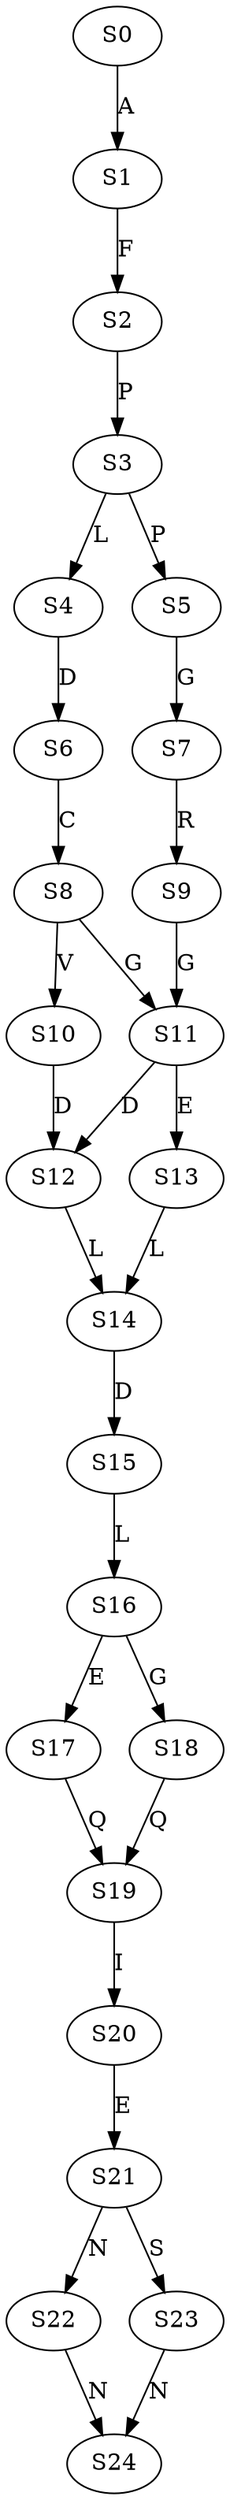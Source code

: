 strict digraph  {
	S0 -> S1 [ label = A ];
	S1 -> S2 [ label = F ];
	S2 -> S3 [ label = P ];
	S3 -> S4 [ label = L ];
	S3 -> S5 [ label = P ];
	S4 -> S6 [ label = D ];
	S5 -> S7 [ label = G ];
	S6 -> S8 [ label = C ];
	S7 -> S9 [ label = R ];
	S8 -> S10 [ label = V ];
	S8 -> S11 [ label = G ];
	S9 -> S11 [ label = G ];
	S10 -> S12 [ label = D ];
	S11 -> S12 [ label = D ];
	S11 -> S13 [ label = E ];
	S12 -> S14 [ label = L ];
	S13 -> S14 [ label = L ];
	S14 -> S15 [ label = D ];
	S15 -> S16 [ label = L ];
	S16 -> S17 [ label = E ];
	S16 -> S18 [ label = G ];
	S17 -> S19 [ label = Q ];
	S18 -> S19 [ label = Q ];
	S19 -> S20 [ label = I ];
	S20 -> S21 [ label = E ];
	S21 -> S22 [ label = N ];
	S21 -> S23 [ label = S ];
	S22 -> S24 [ label = N ];
	S23 -> S24 [ label = N ];
}
